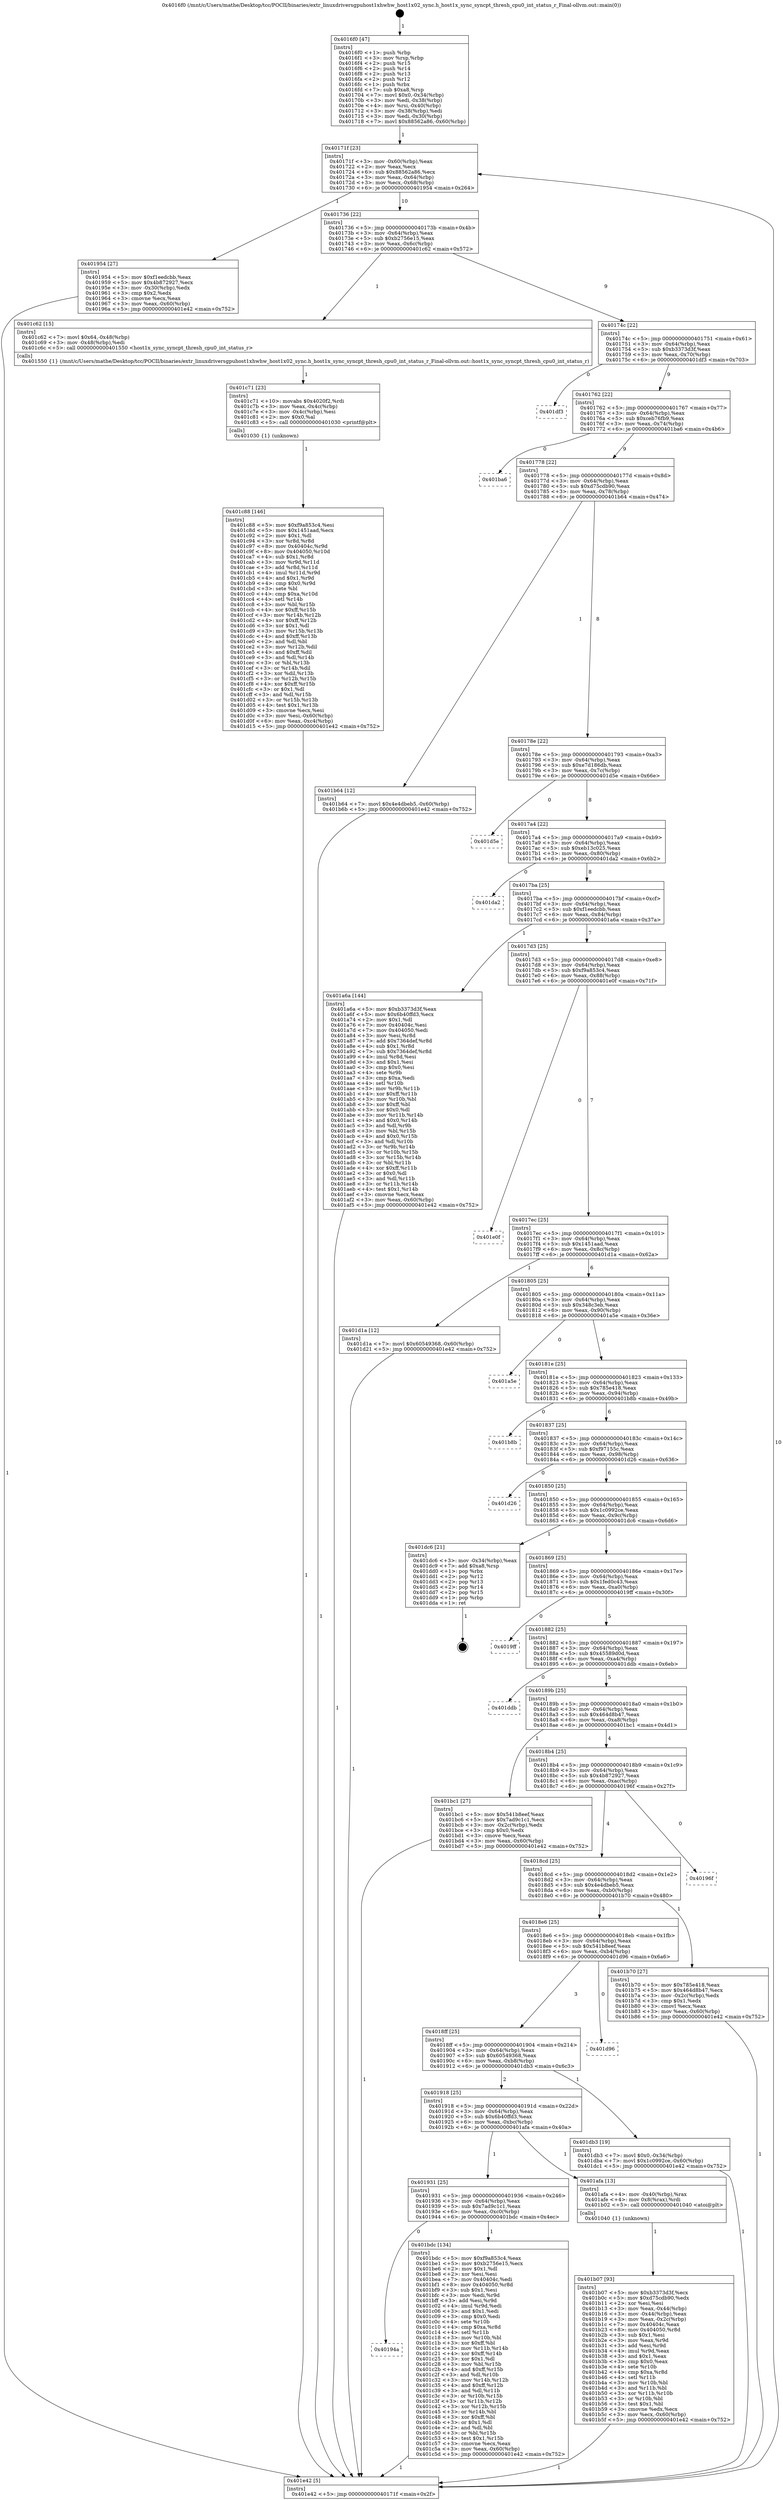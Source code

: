 digraph "0x4016f0" {
  label = "0x4016f0 (/mnt/c/Users/mathe/Desktop/tcc/POCII/binaries/extr_linuxdriversgpuhost1xhwhw_host1x02_sync.h_host1x_sync_syncpt_thresh_cpu0_int_status_r_Final-ollvm.out::main(0))"
  labelloc = "t"
  node[shape=record]

  Entry [label="",width=0.3,height=0.3,shape=circle,fillcolor=black,style=filled]
  "0x40171f" [label="{
     0x40171f [23]\l
     | [instrs]\l
     &nbsp;&nbsp;0x40171f \<+3\>: mov -0x60(%rbp),%eax\l
     &nbsp;&nbsp;0x401722 \<+2\>: mov %eax,%ecx\l
     &nbsp;&nbsp;0x401724 \<+6\>: sub $0x88562a86,%ecx\l
     &nbsp;&nbsp;0x40172a \<+3\>: mov %eax,-0x64(%rbp)\l
     &nbsp;&nbsp;0x40172d \<+3\>: mov %ecx,-0x68(%rbp)\l
     &nbsp;&nbsp;0x401730 \<+6\>: je 0000000000401954 \<main+0x264\>\l
  }"]
  "0x401954" [label="{
     0x401954 [27]\l
     | [instrs]\l
     &nbsp;&nbsp;0x401954 \<+5\>: mov $0xf1eedcbb,%eax\l
     &nbsp;&nbsp;0x401959 \<+5\>: mov $0x4b872927,%ecx\l
     &nbsp;&nbsp;0x40195e \<+3\>: mov -0x30(%rbp),%edx\l
     &nbsp;&nbsp;0x401961 \<+3\>: cmp $0x2,%edx\l
     &nbsp;&nbsp;0x401964 \<+3\>: cmovne %ecx,%eax\l
     &nbsp;&nbsp;0x401967 \<+3\>: mov %eax,-0x60(%rbp)\l
     &nbsp;&nbsp;0x40196a \<+5\>: jmp 0000000000401e42 \<main+0x752\>\l
  }"]
  "0x401736" [label="{
     0x401736 [22]\l
     | [instrs]\l
     &nbsp;&nbsp;0x401736 \<+5\>: jmp 000000000040173b \<main+0x4b\>\l
     &nbsp;&nbsp;0x40173b \<+3\>: mov -0x64(%rbp),%eax\l
     &nbsp;&nbsp;0x40173e \<+5\>: sub $0xb2756e15,%eax\l
     &nbsp;&nbsp;0x401743 \<+3\>: mov %eax,-0x6c(%rbp)\l
     &nbsp;&nbsp;0x401746 \<+6\>: je 0000000000401c62 \<main+0x572\>\l
  }"]
  "0x401e42" [label="{
     0x401e42 [5]\l
     | [instrs]\l
     &nbsp;&nbsp;0x401e42 \<+5\>: jmp 000000000040171f \<main+0x2f\>\l
  }"]
  "0x4016f0" [label="{
     0x4016f0 [47]\l
     | [instrs]\l
     &nbsp;&nbsp;0x4016f0 \<+1\>: push %rbp\l
     &nbsp;&nbsp;0x4016f1 \<+3\>: mov %rsp,%rbp\l
     &nbsp;&nbsp;0x4016f4 \<+2\>: push %r15\l
     &nbsp;&nbsp;0x4016f6 \<+2\>: push %r14\l
     &nbsp;&nbsp;0x4016f8 \<+2\>: push %r13\l
     &nbsp;&nbsp;0x4016fa \<+2\>: push %r12\l
     &nbsp;&nbsp;0x4016fc \<+1\>: push %rbx\l
     &nbsp;&nbsp;0x4016fd \<+7\>: sub $0xa8,%rsp\l
     &nbsp;&nbsp;0x401704 \<+7\>: movl $0x0,-0x34(%rbp)\l
     &nbsp;&nbsp;0x40170b \<+3\>: mov %edi,-0x38(%rbp)\l
     &nbsp;&nbsp;0x40170e \<+4\>: mov %rsi,-0x40(%rbp)\l
     &nbsp;&nbsp;0x401712 \<+3\>: mov -0x38(%rbp),%edi\l
     &nbsp;&nbsp;0x401715 \<+3\>: mov %edi,-0x30(%rbp)\l
     &nbsp;&nbsp;0x401718 \<+7\>: movl $0x88562a86,-0x60(%rbp)\l
  }"]
  Exit [label="",width=0.3,height=0.3,shape=circle,fillcolor=black,style=filled,peripheries=2]
  "0x401c62" [label="{
     0x401c62 [15]\l
     | [instrs]\l
     &nbsp;&nbsp;0x401c62 \<+7\>: movl $0x64,-0x48(%rbp)\l
     &nbsp;&nbsp;0x401c69 \<+3\>: mov -0x48(%rbp),%edi\l
     &nbsp;&nbsp;0x401c6c \<+5\>: call 0000000000401550 \<host1x_sync_syncpt_thresh_cpu0_int_status_r\>\l
     | [calls]\l
     &nbsp;&nbsp;0x401550 \{1\} (/mnt/c/Users/mathe/Desktop/tcc/POCII/binaries/extr_linuxdriversgpuhost1xhwhw_host1x02_sync.h_host1x_sync_syncpt_thresh_cpu0_int_status_r_Final-ollvm.out::host1x_sync_syncpt_thresh_cpu0_int_status_r)\l
  }"]
  "0x40174c" [label="{
     0x40174c [22]\l
     | [instrs]\l
     &nbsp;&nbsp;0x40174c \<+5\>: jmp 0000000000401751 \<main+0x61\>\l
     &nbsp;&nbsp;0x401751 \<+3\>: mov -0x64(%rbp),%eax\l
     &nbsp;&nbsp;0x401754 \<+5\>: sub $0xb3373d3f,%eax\l
     &nbsp;&nbsp;0x401759 \<+3\>: mov %eax,-0x70(%rbp)\l
     &nbsp;&nbsp;0x40175c \<+6\>: je 0000000000401df3 \<main+0x703\>\l
  }"]
  "0x401c88" [label="{
     0x401c88 [146]\l
     | [instrs]\l
     &nbsp;&nbsp;0x401c88 \<+5\>: mov $0xf9a853c4,%esi\l
     &nbsp;&nbsp;0x401c8d \<+5\>: mov $0x1451aad,%ecx\l
     &nbsp;&nbsp;0x401c92 \<+2\>: mov $0x1,%dl\l
     &nbsp;&nbsp;0x401c94 \<+3\>: xor %r8d,%r8d\l
     &nbsp;&nbsp;0x401c97 \<+8\>: mov 0x40404c,%r9d\l
     &nbsp;&nbsp;0x401c9f \<+8\>: mov 0x404050,%r10d\l
     &nbsp;&nbsp;0x401ca7 \<+4\>: sub $0x1,%r8d\l
     &nbsp;&nbsp;0x401cab \<+3\>: mov %r9d,%r11d\l
     &nbsp;&nbsp;0x401cae \<+3\>: add %r8d,%r11d\l
     &nbsp;&nbsp;0x401cb1 \<+4\>: imul %r11d,%r9d\l
     &nbsp;&nbsp;0x401cb5 \<+4\>: and $0x1,%r9d\l
     &nbsp;&nbsp;0x401cb9 \<+4\>: cmp $0x0,%r9d\l
     &nbsp;&nbsp;0x401cbd \<+3\>: sete %bl\l
     &nbsp;&nbsp;0x401cc0 \<+4\>: cmp $0xa,%r10d\l
     &nbsp;&nbsp;0x401cc4 \<+4\>: setl %r14b\l
     &nbsp;&nbsp;0x401cc8 \<+3\>: mov %bl,%r15b\l
     &nbsp;&nbsp;0x401ccb \<+4\>: xor $0xff,%r15b\l
     &nbsp;&nbsp;0x401ccf \<+3\>: mov %r14b,%r12b\l
     &nbsp;&nbsp;0x401cd2 \<+4\>: xor $0xff,%r12b\l
     &nbsp;&nbsp;0x401cd6 \<+3\>: xor $0x1,%dl\l
     &nbsp;&nbsp;0x401cd9 \<+3\>: mov %r15b,%r13b\l
     &nbsp;&nbsp;0x401cdc \<+4\>: and $0xff,%r13b\l
     &nbsp;&nbsp;0x401ce0 \<+2\>: and %dl,%bl\l
     &nbsp;&nbsp;0x401ce2 \<+3\>: mov %r12b,%dil\l
     &nbsp;&nbsp;0x401ce5 \<+4\>: and $0xff,%dil\l
     &nbsp;&nbsp;0x401ce9 \<+3\>: and %dl,%r14b\l
     &nbsp;&nbsp;0x401cec \<+3\>: or %bl,%r13b\l
     &nbsp;&nbsp;0x401cef \<+3\>: or %r14b,%dil\l
     &nbsp;&nbsp;0x401cf2 \<+3\>: xor %dil,%r13b\l
     &nbsp;&nbsp;0x401cf5 \<+3\>: or %r12b,%r15b\l
     &nbsp;&nbsp;0x401cf8 \<+4\>: xor $0xff,%r15b\l
     &nbsp;&nbsp;0x401cfc \<+3\>: or $0x1,%dl\l
     &nbsp;&nbsp;0x401cff \<+3\>: and %dl,%r15b\l
     &nbsp;&nbsp;0x401d02 \<+3\>: or %r15b,%r13b\l
     &nbsp;&nbsp;0x401d05 \<+4\>: test $0x1,%r13b\l
     &nbsp;&nbsp;0x401d09 \<+3\>: cmovne %ecx,%esi\l
     &nbsp;&nbsp;0x401d0c \<+3\>: mov %esi,-0x60(%rbp)\l
     &nbsp;&nbsp;0x401d0f \<+6\>: mov %eax,-0xc4(%rbp)\l
     &nbsp;&nbsp;0x401d15 \<+5\>: jmp 0000000000401e42 \<main+0x752\>\l
  }"]
  "0x401df3" [label="{
     0x401df3\l
  }", style=dashed]
  "0x401762" [label="{
     0x401762 [22]\l
     | [instrs]\l
     &nbsp;&nbsp;0x401762 \<+5\>: jmp 0000000000401767 \<main+0x77\>\l
     &nbsp;&nbsp;0x401767 \<+3\>: mov -0x64(%rbp),%eax\l
     &nbsp;&nbsp;0x40176a \<+5\>: sub $0xceb76fb9,%eax\l
     &nbsp;&nbsp;0x40176f \<+3\>: mov %eax,-0x74(%rbp)\l
     &nbsp;&nbsp;0x401772 \<+6\>: je 0000000000401ba6 \<main+0x4b6\>\l
  }"]
  "0x401c71" [label="{
     0x401c71 [23]\l
     | [instrs]\l
     &nbsp;&nbsp;0x401c71 \<+10\>: movabs $0x4020f2,%rdi\l
     &nbsp;&nbsp;0x401c7b \<+3\>: mov %eax,-0x4c(%rbp)\l
     &nbsp;&nbsp;0x401c7e \<+3\>: mov -0x4c(%rbp),%esi\l
     &nbsp;&nbsp;0x401c81 \<+2\>: mov $0x0,%al\l
     &nbsp;&nbsp;0x401c83 \<+5\>: call 0000000000401030 \<printf@plt\>\l
     | [calls]\l
     &nbsp;&nbsp;0x401030 \{1\} (unknown)\l
  }"]
  "0x401ba6" [label="{
     0x401ba6\l
  }", style=dashed]
  "0x401778" [label="{
     0x401778 [22]\l
     | [instrs]\l
     &nbsp;&nbsp;0x401778 \<+5\>: jmp 000000000040177d \<main+0x8d\>\l
     &nbsp;&nbsp;0x40177d \<+3\>: mov -0x64(%rbp),%eax\l
     &nbsp;&nbsp;0x401780 \<+5\>: sub $0xd75cdb90,%eax\l
     &nbsp;&nbsp;0x401785 \<+3\>: mov %eax,-0x78(%rbp)\l
     &nbsp;&nbsp;0x401788 \<+6\>: je 0000000000401b64 \<main+0x474\>\l
  }"]
  "0x40194a" [label="{
     0x40194a\l
  }", style=dashed]
  "0x401b64" [label="{
     0x401b64 [12]\l
     | [instrs]\l
     &nbsp;&nbsp;0x401b64 \<+7\>: movl $0x4e4dbeb5,-0x60(%rbp)\l
     &nbsp;&nbsp;0x401b6b \<+5\>: jmp 0000000000401e42 \<main+0x752\>\l
  }"]
  "0x40178e" [label="{
     0x40178e [22]\l
     | [instrs]\l
     &nbsp;&nbsp;0x40178e \<+5\>: jmp 0000000000401793 \<main+0xa3\>\l
     &nbsp;&nbsp;0x401793 \<+3\>: mov -0x64(%rbp),%eax\l
     &nbsp;&nbsp;0x401796 \<+5\>: sub $0xe7d186db,%eax\l
     &nbsp;&nbsp;0x40179b \<+3\>: mov %eax,-0x7c(%rbp)\l
     &nbsp;&nbsp;0x40179e \<+6\>: je 0000000000401d5e \<main+0x66e\>\l
  }"]
  "0x401bdc" [label="{
     0x401bdc [134]\l
     | [instrs]\l
     &nbsp;&nbsp;0x401bdc \<+5\>: mov $0xf9a853c4,%eax\l
     &nbsp;&nbsp;0x401be1 \<+5\>: mov $0xb2756e15,%ecx\l
     &nbsp;&nbsp;0x401be6 \<+2\>: mov $0x1,%dl\l
     &nbsp;&nbsp;0x401be8 \<+2\>: xor %esi,%esi\l
     &nbsp;&nbsp;0x401bea \<+7\>: mov 0x40404c,%edi\l
     &nbsp;&nbsp;0x401bf1 \<+8\>: mov 0x404050,%r8d\l
     &nbsp;&nbsp;0x401bf9 \<+3\>: sub $0x1,%esi\l
     &nbsp;&nbsp;0x401bfc \<+3\>: mov %edi,%r9d\l
     &nbsp;&nbsp;0x401bff \<+3\>: add %esi,%r9d\l
     &nbsp;&nbsp;0x401c02 \<+4\>: imul %r9d,%edi\l
     &nbsp;&nbsp;0x401c06 \<+3\>: and $0x1,%edi\l
     &nbsp;&nbsp;0x401c09 \<+3\>: cmp $0x0,%edi\l
     &nbsp;&nbsp;0x401c0c \<+4\>: sete %r10b\l
     &nbsp;&nbsp;0x401c10 \<+4\>: cmp $0xa,%r8d\l
     &nbsp;&nbsp;0x401c14 \<+4\>: setl %r11b\l
     &nbsp;&nbsp;0x401c18 \<+3\>: mov %r10b,%bl\l
     &nbsp;&nbsp;0x401c1b \<+3\>: xor $0xff,%bl\l
     &nbsp;&nbsp;0x401c1e \<+3\>: mov %r11b,%r14b\l
     &nbsp;&nbsp;0x401c21 \<+4\>: xor $0xff,%r14b\l
     &nbsp;&nbsp;0x401c25 \<+3\>: xor $0x1,%dl\l
     &nbsp;&nbsp;0x401c28 \<+3\>: mov %bl,%r15b\l
     &nbsp;&nbsp;0x401c2b \<+4\>: and $0xff,%r15b\l
     &nbsp;&nbsp;0x401c2f \<+3\>: and %dl,%r10b\l
     &nbsp;&nbsp;0x401c32 \<+3\>: mov %r14b,%r12b\l
     &nbsp;&nbsp;0x401c35 \<+4\>: and $0xff,%r12b\l
     &nbsp;&nbsp;0x401c39 \<+3\>: and %dl,%r11b\l
     &nbsp;&nbsp;0x401c3c \<+3\>: or %r10b,%r15b\l
     &nbsp;&nbsp;0x401c3f \<+3\>: or %r11b,%r12b\l
     &nbsp;&nbsp;0x401c42 \<+3\>: xor %r12b,%r15b\l
     &nbsp;&nbsp;0x401c45 \<+3\>: or %r14b,%bl\l
     &nbsp;&nbsp;0x401c48 \<+3\>: xor $0xff,%bl\l
     &nbsp;&nbsp;0x401c4b \<+3\>: or $0x1,%dl\l
     &nbsp;&nbsp;0x401c4e \<+2\>: and %dl,%bl\l
     &nbsp;&nbsp;0x401c50 \<+3\>: or %bl,%r15b\l
     &nbsp;&nbsp;0x401c53 \<+4\>: test $0x1,%r15b\l
     &nbsp;&nbsp;0x401c57 \<+3\>: cmovne %ecx,%eax\l
     &nbsp;&nbsp;0x401c5a \<+3\>: mov %eax,-0x60(%rbp)\l
     &nbsp;&nbsp;0x401c5d \<+5\>: jmp 0000000000401e42 \<main+0x752\>\l
  }"]
  "0x401d5e" [label="{
     0x401d5e\l
  }", style=dashed]
  "0x4017a4" [label="{
     0x4017a4 [22]\l
     | [instrs]\l
     &nbsp;&nbsp;0x4017a4 \<+5\>: jmp 00000000004017a9 \<main+0xb9\>\l
     &nbsp;&nbsp;0x4017a9 \<+3\>: mov -0x64(%rbp),%eax\l
     &nbsp;&nbsp;0x4017ac \<+5\>: sub $0xeb13c025,%eax\l
     &nbsp;&nbsp;0x4017b1 \<+3\>: mov %eax,-0x80(%rbp)\l
     &nbsp;&nbsp;0x4017b4 \<+6\>: je 0000000000401da2 \<main+0x6b2\>\l
  }"]
  "0x401b07" [label="{
     0x401b07 [93]\l
     | [instrs]\l
     &nbsp;&nbsp;0x401b07 \<+5\>: mov $0xb3373d3f,%ecx\l
     &nbsp;&nbsp;0x401b0c \<+5\>: mov $0xd75cdb90,%edx\l
     &nbsp;&nbsp;0x401b11 \<+2\>: xor %esi,%esi\l
     &nbsp;&nbsp;0x401b13 \<+3\>: mov %eax,-0x44(%rbp)\l
     &nbsp;&nbsp;0x401b16 \<+3\>: mov -0x44(%rbp),%eax\l
     &nbsp;&nbsp;0x401b19 \<+3\>: mov %eax,-0x2c(%rbp)\l
     &nbsp;&nbsp;0x401b1c \<+7\>: mov 0x40404c,%eax\l
     &nbsp;&nbsp;0x401b23 \<+8\>: mov 0x404050,%r8d\l
     &nbsp;&nbsp;0x401b2b \<+3\>: sub $0x1,%esi\l
     &nbsp;&nbsp;0x401b2e \<+3\>: mov %eax,%r9d\l
     &nbsp;&nbsp;0x401b31 \<+3\>: add %esi,%r9d\l
     &nbsp;&nbsp;0x401b34 \<+4\>: imul %r9d,%eax\l
     &nbsp;&nbsp;0x401b38 \<+3\>: and $0x1,%eax\l
     &nbsp;&nbsp;0x401b3b \<+3\>: cmp $0x0,%eax\l
     &nbsp;&nbsp;0x401b3e \<+4\>: sete %r10b\l
     &nbsp;&nbsp;0x401b42 \<+4\>: cmp $0xa,%r8d\l
     &nbsp;&nbsp;0x401b46 \<+4\>: setl %r11b\l
     &nbsp;&nbsp;0x401b4a \<+3\>: mov %r10b,%bl\l
     &nbsp;&nbsp;0x401b4d \<+3\>: and %r11b,%bl\l
     &nbsp;&nbsp;0x401b50 \<+3\>: xor %r11b,%r10b\l
     &nbsp;&nbsp;0x401b53 \<+3\>: or %r10b,%bl\l
     &nbsp;&nbsp;0x401b56 \<+3\>: test $0x1,%bl\l
     &nbsp;&nbsp;0x401b59 \<+3\>: cmovne %edx,%ecx\l
     &nbsp;&nbsp;0x401b5c \<+3\>: mov %ecx,-0x60(%rbp)\l
     &nbsp;&nbsp;0x401b5f \<+5\>: jmp 0000000000401e42 \<main+0x752\>\l
  }"]
  "0x401da2" [label="{
     0x401da2\l
  }", style=dashed]
  "0x4017ba" [label="{
     0x4017ba [25]\l
     | [instrs]\l
     &nbsp;&nbsp;0x4017ba \<+5\>: jmp 00000000004017bf \<main+0xcf\>\l
     &nbsp;&nbsp;0x4017bf \<+3\>: mov -0x64(%rbp),%eax\l
     &nbsp;&nbsp;0x4017c2 \<+5\>: sub $0xf1eedcbb,%eax\l
     &nbsp;&nbsp;0x4017c7 \<+6\>: mov %eax,-0x84(%rbp)\l
     &nbsp;&nbsp;0x4017cd \<+6\>: je 0000000000401a6a \<main+0x37a\>\l
  }"]
  "0x401931" [label="{
     0x401931 [25]\l
     | [instrs]\l
     &nbsp;&nbsp;0x401931 \<+5\>: jmp 0000000000401936 \<main+0x246\>\l
     &nbsp;&nbsp;0x401936 \<+3\>: mov -0x64(%rbp),%eax\l
     &nbsp;&nbsp;0x401939 \<+5\>: sub $0x7ad9c1c1,%eax\l
     &nbsp;&nbsp;0x40193e \<+6\>: mov %eax,-0xc0(%rbp)\l
     &nbsp;&nbsp;0x401944 \<+6\>: je 0000000000401bdc \<main+0x4ec\>\l
  }"]
  "0x401a6a" [label="{
     0x401a6a [144]\l
     | [instrs]\l
     &nbsp;&nbsp;0x401a6a \<+5\>: mov $0xb3373d3f,%eax\l
     &nbsp;&nbsp;0x401a6f \<+5\>: mov $0x6b40ffd3,%ecx\l
     &nbsp;&nbsp;0x401a74 \<+2\>: mov $0x1,%dl\l
     &nbsp;&nbsp;0x401a76 \<+7\>: mov 0x40404c,%esi\l
     &nbsp;&nbsp;0x401a7d \<+7\>: mov 0x404050,%edi\l
     &nbsp;&nbsp;0x401a84 \<+3\>: mov %esi,%r8d\l
     &nbsp;&nbsp;0x401a87 \<+7\>: add $0x7364def,%r8d\l
     &nbsp;&nbsp;0x401a8e \<+4\>: sub $0x1,%r8d\l
     &nbsp;&nbsp;0x401a92 \<+7\>: sub $0x7364def,%r8d\l
     &nbsp;&nbsp;0x401a99 \<+4\>: imul %r8d,%esi\l
     &nbsp;&nbsp;0x401a9d \<+3\>: and $0x1,%esi\l
     &nbsp;&nbsp;0x401aa0 \<+3\>: cmp $0x0,%esi\l
     &nbsp;&nbsp;0x401aa3 \<+4\>: sete %r9b\l
     &nbsp;&nbsp;0x401aa7 \<+3\>: cmp $0xa,%edi\l
     &nbsp;&nbsp;0x401aaa \<+4\>: setl %r10b\l
     &nbsp;&nbsp;0x401aae \<+3\>: mov %r9b,%r11b\l
     &nbsp;&nbsp;0x401ab1 \<+4\>: xor $0xff,%r11b\l
     &nbsp;&nbsp;0x401ab5 \<+3\>: mov %r10b,%bl\l
     &nbsp;&nbsp;0x401ab8 \<+3\>: xor $0xff,%bl\l
     &nbsp;&nbsp;0x401abb \<+3\>: xor $0x0,%dl\l
     &nbsp;&nbsp;0x401abe \<+3\>: mov %r11b,%r14b\l
     &nbsp;&nbsp;0x401ac1 \<+4\>: and $0x0,%r14b\l
     &nbsp;&nbsp;0x401ac5 \<+3\>: and %dl,%r9b\l
     &nbsp;&nbsp;0x401ac8 \<+3\>: mov %bl,%r15b\l
     &nbsp;&nbsp;0x401acb \<+4\>: and $0x0,%r15b\l
     &nbsp;&nbsp;0x401acf \<+3\>: and %dl,%r10b\l
     &nbsp;&nbsp;0x401ad2 \<+3\>: or %r9b,%r14b\l
     &nbsp;&nbsp;0x401ad5 \<+3\>: or %r10b,%r15b\l
     &nbsp;&nbsp;0x401ad8 \<+3\>: xor %r15b,%r14b\l
     &nbsp;&nbsp;0x401adb \<+3\>: or %bl,%r11b\l
     &nbsp;&nbsp;0x401ade \<+4\>: xor $0xff,%r11b\l
     &nbsp;&nbsp;0x401ae2 \<+3\>: or $0x0,%dl\l
     &nbsp;&nbsp;0x401ae5 \<+3\>: and %dl,%r11b\l
     &nbsp;&nbsp;0x401ae8 \<+3\>: or %r11b,%r14b\l
     &nbsp;&nbsp;0x401aeb \<+4\>: test $0x1,%r14b\l
     &nbsp;&nbsp;0x401aef \<+3\>: cmovne %ecx,%eax\l
     &nbsp;&nbsp;0x401af2 \<+3\>: mov %eax,-0x60(%rbp)\l
     &nbsp;&nbsp;0x401af5 \<+5\>: jmp 0000000000401e42 \<main+0x752\>\l
  }"]
  "0x4017d3" [label="{
     0x4017d3 [25]\l
     | [instrs]\l
     &nbsp;&nbsp;0x4017d3 \<+5\>: jmp 00000000004017d8 \<main+0xe8\>\l
     &nbsp;&nbsp;0x4017d8 \<+3\>: mov -0x64(%rbp),%eax\l
     &nbsp;&nbsp;0x4017db \<+5\>: sub $0xf9a853c4,%eax\l
     &nbsp;&nbsp;0x4017e0 \<+6\>: mov %eax,-0x88(%rbp)\l
     &nbsp;&nbsp;0x4017e6 \<+6\>: je 0000000000401e0f \<main+0x71f\>\l
  }"]
  "0x401afa" [label="{
     0x401afa [13]\l
     | [instrs]\l
     &nbsp;&nbsp;0x401afa \<+4\>: mov -0x40(%rbp),%rax\l
     &nbsp;&nbsp;0x401afe \<+4\>: mov 0x8(%rax),%rdi\l
     &nbsp;&nbsp;0x401b02 \<+5\>: call 0000000000401040 \<atoi@plt\>\l
     | [calls]\l
     &nbsp;&nbsp;0x401040 \{1\} (unknown)\l
  }"]
  "0x401e0f" [label="{
     0x401e0f\l
  }", style=dashed]
  "0x4017ec" [label="{
     0x4017ec [25]\l
     | [instrs]\l
     &nbsp;&nbsp;0x4017ec \<+5\>: jmp 00000000004017f1 \<main+0x101\>\l
     &nbsp;&nbsp;0x4017f1 \<+3\>: mov -0x64(%rbp),%eax\l
     &nbsp;&nbsp;0x4017f4 \<+5\>: sub $0x1451aad,%eax\l
     &nbsp;&nbsp;0x4017f9 \<+6\>: mov %eax,-0x8c(%rbp)\l
     &nbsp;&nbsp;0x4017ff \<+6\>: je 0000000000401d1a \<main+0x62a\>\l
  }"]
  "0x401918" [label="{
     0x401918 [25]\l
     | [instrs]\l
     &nbsp;&nbsp;0x401918 \<+5\>: jmp 000000000040191d \<main+0x22d\>\l
     &nbsp;&nbsp;0x40191d \<+3\>: mov -0x64(%rbp),%eax\l
     &nbsp;&nbsp;0x401920 \<+5\>: sub $0x6b40ffd3,%eax\l
     &nbsp;&nbsp;0x401925 \<+6\>: mov %eax,-0xbc(%rbp)\l
     &nbsp;&nbsp;0x40192b \<+6\>: je 0000000000401afa \<main+0x40a\>\l
  }"]
  "0x401d1a" [label="{
     0x401d1a [12]\l
     | [instrs]\l
     &nbsp;&nbsp;0x401d1a \<+7\>: movl $0x60549368,-0x60(%rbp)\l
     &nbsp;&nbsp;0x401d21 \<+5\>: jmp 0000000000401e42 \<main+0x752\>\l
  }"]
  "0x401805" [label="{
     0x401805 [25]\l
     | [instrs]\l
     &nbsp;&nbsp;0x401805 \<+5\>: jmp 000000000040180a \<main+0x11a\>\l
     &nbsp;&nbsp;0x40180a \<+3\>: mov -0x64(%rbp),%eax\l
     &nbsp;&nbsp;0x40180d \<+5\>: sub $0x348c3eb,%eax\l
     &nbsp;&nbsp;0x401812 \<+6\>: mov %eax,-0x90(%rbp)\l
     &nbsp;&nbsp;0x401818 \<+6\>: je 0000000000401a5e \<main+0x36e\>\l
  }"]
  "0x401db3" [label="{
     0x401db3 [19]\l
     | [instrs]\l
     &nbsp;&nbsp;0x401db3 \<+7\>: movl $0x0,-0x34(%rbp)\l
     &nbsp;&nbsp;0x401dba \<+7\>: movl $0x1c0992ce,-0x60(%rbp)\l
     &nbsp;&nbsp;0x401dc1 \<+5\>: jmp 0000000000401e42 \<main+0x752\>\l
  }"]
  "0x401a5e" [label="{
     0x401a5e\l
  }", style=dashed]
  "0x40181e" [label="{
     0x40181e [25]\l
     | [instrs]\l
     &nbsp;&nbsp;0x40181e \<+5\>: jmp 0000000000401823 \<main+0x133\>\l
     &nbsp;&nbsp;0x401823 \<+3\>: mov -0x64(%rbp),%eax\l
     &nbsp;&nbsp;0x401826 \<+5\>: sub $0x785e418,%eax\l
     &nbsp;&nbsp;0x40182b \<+6\>: mov %eax,-0x94(%rbp)\l
     &nbsp;&nbsp;0x401831 \<+6\>: je 0000000000401b8b \<main+0x49b\>\l
  }"]
  "0x4018ff" [label="{
     0x4018ff [25]\l
     | [instrs]\l
     &nbsp;&nbsp;0x4018ff \<+5\>: jmp 0000000000401904 \<main+0x214\>\l
     &nbsp;&nbsp;0x401904 \<+3\>: mov -0x64(%rbp),%eax\l
     &nbsp;&nbsp;0x401907 \<+5\>: sub $0x60549368,%eax\l
     &nbsp;&nbsp;0x40190c \<+6\>: mov %eax,-0xb8(%rbp)\l
     &nbsp;&nbsp;0x401912 \<+6\>: je 0000000000401db3 \<main+0x6c3\>\l
  }"]
  "0x401b8b" [label="{
     0x401b8b\l
  }", style=dashed]
  "0x401837" [label="{
     0x401837 [25]\l
     | [instrs]\l
     &nbsp;&nbsp;0x401837 \<+5\>: jmp 000000000040183c \<main+0x14c\>\l
     &nbsp;&nbsp;0x40183c \<+3\>: mov -0x64(%rbp),%eax\l
     &nbsp;&nbsp;0x40183f \<+5\>: sub $0xf97155c,%eax\l
     &nbsp;&nbsp;0x401844 \<+6\>: mov %eax,-0x98(%rbp)\l
     &nbsp;&nbsp;0x40184a \<+6\>: je 0000000000401d26 \<main+0x636\>\l
  }"]
  "0x401d96" [label="{
     0x401d96\l
  }", style=dashed]
  "0x401d26" [label="{
     0x401d26\l
  }", style=dashed]
  "0x401850" [label="{
     0x401850 [25]\l
     | [instrs]\l
     &nbsp;&nbsp;0x401850 \<+5\>: jmp 0000000000401855 \<main+0x165\>\l
     &nbsp;&nbsp;0x401855 \<+3\>: mov -0x64(%rbp),%eax\l
     &nbsp;&nbsp;0x401858 \<+5\>: sub $0x1c0992ce,%eax\l
     &nbsp;&nbsp;0x40185d \<+6\>: mov %eax,-0x9c(%rbp)\l
     &nbsp;&nbsp;0x401863 \<+6\>: je 0000000000401dc6 \<main+0x6d6\>\l
  }"]
  "0x4018e6" [label="{
     0x4018e6 [25]\l
     | [instrs]\l
     &nbsp;&nbsp;0x4018e6 \<+5\>: jmp 00000000004018eb \<main+0x1fb\>\l
     &nbsp;&nbsp;0x4018eb \<+3\>: mov -0x64(%rbp),%eax\l
     &nbsp;&nbsp;0x4018ee \<+5\>: sub $0x541b8eef,%eax\l
     &nbsp;&nbsp;0x4018f3 \<+6\>: mov %eax,-0xb4(%rbp)\l
     &nbsp;&nbsp;0x4018f9 \<+6\>: je 0000000000401d96 \<main+0x6a6\>\l
  }"]
  "0x401dc6" [label="{
     0x401dc6 [21]\l
     | [instrs]\l
     &nbsp;&nbsp;0x401dc6 \<+3\>: mov -0x34(%rbp),%eax\l
     &nbsp;&nbsp;0x401dc9 \<+7\>: add $0xa8,%rsp\l
     &nbsp;&nbsp;0x401dd0 \<+1\>: pop %rbx\l
     &nbsp;&nbsp;0x401dd1 \<+2\>: pop %r12\l
     &nbsp;&nbsp;0x401dd3 \<+2\>: pop %r13\l
     &nbsp;&nbsp;0x401dd5 \<+2\>: pop %r14\l
     &nbsp;&nbsp;0x401dd7 \<+2\>: pop %r15\l
     &nbsp;&nbsp;0x401dd9 \<+1\>: pop %rbp\l
     &nbsp;&nbsp;0x401dda \<+1\>: ret\l
  }"]
  "0x401869" [label="{
     0x401869 [25]\l
     | [instrs]\l
     &nbsp;&nbsp;0x401869 \<+5\>: jmp 000000000040186e \<main+0x17e\>\l
     &nbsp;&nbsp;0x40186e \<+3\>: mov -0x64(%rbp),%eax\l
     &nbsp;&nbsp;0x401871 \<+5\>: sub $0x1fed0c43,%eax\l
     &nbsp;&nbsp;0x401876 \<+6\>: mov %eax,-0xa0(%rbp)\l
     &nbsp;&nbsp;0x40187c \<+6\>: je 00000000004019ff \<main+0x30f\>\l
  }"]
  "0x401b70" [label="{
     0x401b70 [27]\l
     | [instrs]\l
     &nbsp;&nbsp;0x401b70 \<+5\>: mov $0x785e418,%eax\l
     &nbsp;&nbsp;0x401b75 \<+5\>: mov $0x464d8b47,%ecx\l
     &nbsp;&nbsp;0x401b7a \<+3\>: mov -0x2c(%rbp),%edx\l
     &nbsp;&nbsp;0x401b7d \<+3\>: cmp $0x1,%edx\l
     &nbsp;&nbsp;0x401b80 \<+3\>: cmovl %ecx,%eax\l
     &nbsp;&nbsp;0x401b83 \<+3\>: mov %eax,-0x60(%rbp)\l
     &nbsp;&nbsp;0x401b86 \<+5\>: jmp 0000000000401e42 \<main+0x752\>\l
  }"]
  "0x4019ff" [label="{
     0x4019ff\l
  }", style=dashed]
  "0x401882" [label="{
     0x401882 [25]\l
     | [instrs]\l
     &nbsp;&nbsp;0x401882 \<+5\>: jmp 0000000000401887 \<main+0x197\>\l
     &nbsp;&nbsp;0x401887 \<+3\>: mov -0x64(%rbp),%eax\l
     &nbsp;&nbsp;0x40188a \<+5\>: sub $0x45589d0d,%eax\l
     &nbsp;&nbsp;0x40188f \<+6\>: mov %eax,-0xa4(%rbp)\l
     &nbsp;&nbsp;0x401895 \<+6\>: je 0000000000401ddb \<main+0x6eb\>\l
  }"]
  "0x4018cd" [label="{
     0x4018cd [25]\l
     | [instrs]\l
     &nbsp;&nbsp;0x4018cd \<+5\>: jmp 00000000004018d2 \<main+0x1e2\>\l
     &nbsp;&nbsp;0x4018d2 \<+3\>: mov -0x64(%rbp),%eax\l
     &nbsp;&nbsp;0x4018d5 \<+5\>: sub $0x4e4dbeb5,%eax\l
     &nbsp;&nbsp;0x4018da \<+6\>: mov %eax,-0xb0(%rbp)\l
     &nbsp;&nbsp;0x4018e0 \<+6\>: je 0000000000401b70 \<main+0x480\>\l
  }"]
  "0x401ddb" [label="{
     0x401ddb\l
  }", style=dashed]
  "0x40189b" [label="{
     0x40189b [25]\l
     | [instrs]\l
     &nbsp;&nbsp;0x40189b \<+5\>: jmp 00000000004018a0 \<main+0x1b0\>\l
     &nbsp;&nbsp;0x4018a0 \<+3\>: mov -0x64(%rbp),%eax\l
     &nbsp;&nbsp;0x4018a3 \<+5\>: sub $0x464d8b47,%eax\l
     &nbsp;&nbsp;0x4018a8 \<+6\>: mov %eax,-0xa8(%rbp)\l
     &nbsp;&nbsp;0x4018ae \<+6\>: je 0000000000401bc1 \<main+0x4d1\>\l
  }"]
  "0x40196f" [label="{
     0x40196f\l
  }", style=dashed]
  "0x401bc1" [label="{
     0x401bc1 [27]\l
     | [instrs]\l
     &nbsp;&nbsp;0x401bc1 \<+5\>: mov $0x541b8eef,%eax\l
     &nbsp;&nbsp;0x401bc6 \<+5\>: mov $0x7ad9c1c1,%ecx\l
     &nbsp;&nbsp;0x401bcb \<+3\>: mov -0x2c(%rbp),%edx\l
     &nbsp;&nbsp;0x401bce \<+3\>: cmp $0x0,%edx\l
     &nbsp;&nbsp;0x401bd1 \<+3\>: cmove %ecx,%eax\l
     &nbsp;&nbsp;0x401bd4 \<+3\>: mov %eax,-0x60(%rbp)\l
     &nbsp;&nbsp;0x401bd7 \<+5\>: jmp 0000000000401e42 \<main+0x752\>\l
  }"]
  "0x4018b4" [label="{
     0x4018b4 [25]\l
     | [instrs]\l
     &nbsp;&nbsp;0x4018b4 \<+5\>: jmp 00000000004018b9 \<main+0x1c9\>\l
     &nbsp;&nbsp;0x4018b9 \<+3\>: mov -0x64(%rbp),%eax\l
     &nbsp;&nbsp;0x4018bc \<+5\>: sub $0x4b872927,%eax\l
     &nbsp;&nbsp;0x4018c1 \<+6\>: mov %eax,-0xac(%rbp)\l
     &nbsp;&nbsp;0x4018c7 \<+6\>: je 000000000040196f \<main+0x27f\>\l
  }"]
  Entry -> "0x4016f0" [label=" 1"]
  "0x40171f" -> "0x401954" [label=" 1"]
  "0x40171f" -> "0x401736" [label=" 10"]
  "0x401954" -> "0x401e42" [label=" 1"]
  "0x4016f0" -> "0x40171f" [label=" 1"]
  "0x401e42" -> "0x40171f" [label=" 10"]
  "0x401dc6" -> Exit [label=" 1"]
  "0x401736" -> "0x401c62" [label=" 1"]
  "0x401736" -> "0x40174c" [label=" 9"]
  "0x401db3" -> "0x401e42" [label=" 1"]
  "0x40174c" -> "0x401df3" [label=" 0"]
  "0x40174c" -> "0x401762" [label=" 9"]
  "0x401d1a" -> "0x401e42" [label=" 1"]
  "0x401762" -> "0x401ba6" [label=" 0"]
  "0x401762" -> "0x401778" [label=" 9"]
  "0x401c88" -> "0x401e42" [label=" 1"]
  "0x401778" -> "0x401b64" [label=" 1"]
  "0x401778" -> "0x40178e" [label=" 8"]
  "0x401c71" -> "0x401c88" [label=" 1"]
  "0x40178e" -> "0x401d5e" [label=" 0"]
  "0x40178e" -> "0x4017a4" [label=" 8"]
  "0x401c62" -> "0x401c71" [label=" 1"]
  "0x4017a4" -> "0x401da2" [label=" 0"]
  "0x4017a4" -> "0x4017ba" [label=" 8"]
  "0x401931" -> "0x40194a" [label=" 0"]
  "0x4017ba" -> "0x401a6a" [label=" 1"]
  "0x4017ba" -> "0x4017d3" [label=" 7"]
  "0x401a6a" -> "0x401e42" [label=" 1"]
  "0x401931" -> "0x401bdc" [label=" 1"]
  "0x4017d3" -> "0x401e0f" [label=" 0"]
  "0x4017d3" -> "0x4017ec" [label=" 7"]
  "0x401bdc" -> "0x401e42" [label=" 1"]
  "0x4017ec" -> "0x401d1a" [label=" 1"]
  "0x4017ec" -> "0x401805" [label=" 6"]
  "0x401b70" -> "0x401e42" [label=" 1"]
  "0x401805" -> "0x401a5e" [label=" 0"]
  "0x401805" -> "0x40181e" [label=" 6"]
  "0x401b64" -> "0x401e42" [label=" 1"]
  "0x40181e" -> "0x401b8b" [label=" 0"]
  "0x40181e" -> "0x401837" [label=" 6"]
  "0x401afa" -> "0x401b07" [label=" 1"]
  "0x401837" -> "0x401d26" [label=" 0"]
  "0x401837" -> "0x401850" [label=" 6"]
  "0x401918" -> "0x401931" [label=" 1"]
  "0x401850" -> "0x401dc6" [label=" 1"]
  "0x401850" -> "0x401869" [label=" 5"]
  "0x401bc1" -> "0x401e42" [label=" 1"]
  "0x401869" -> "0x4019ff" [label=" 0"]
  "0x401869" -> "0x401882" [label=" 5"]
  "0x4018ff" -> "0x401918" [label=" 2"]
  "0x401882" -> "0x401ddb" [label=" 0"]
  "0x401882" -> "0x40189b" [label=" 5"]
  "0x401b07" -> "0x401e42" [label=" 1"]
  "0x40189b" -> "0x401bc1" [label=" 1"]
  "0x40189b" -> "0x4018b4" [label=" 4"]
  "0x4018e6" -> "0x4018ff" [label=" 3"]
  "0x4018b4" -> "0x40196f" [label=" 0"]
  "0x4018b4" -> "0x4018cd" [label=" 4"]
  "0x4018ff" -> "0x401db3" [label=" 1"]
  "0x4018cd" -> "0x401b70" [label=" 1"]
  "0x4018cd" -> "0x4018e6" [label=" 3"]
  "0x401918" -> "0x401afa" [label=" 1"]
  "0x4018e6" -> "0x401d96" [label=" 0"]
}
